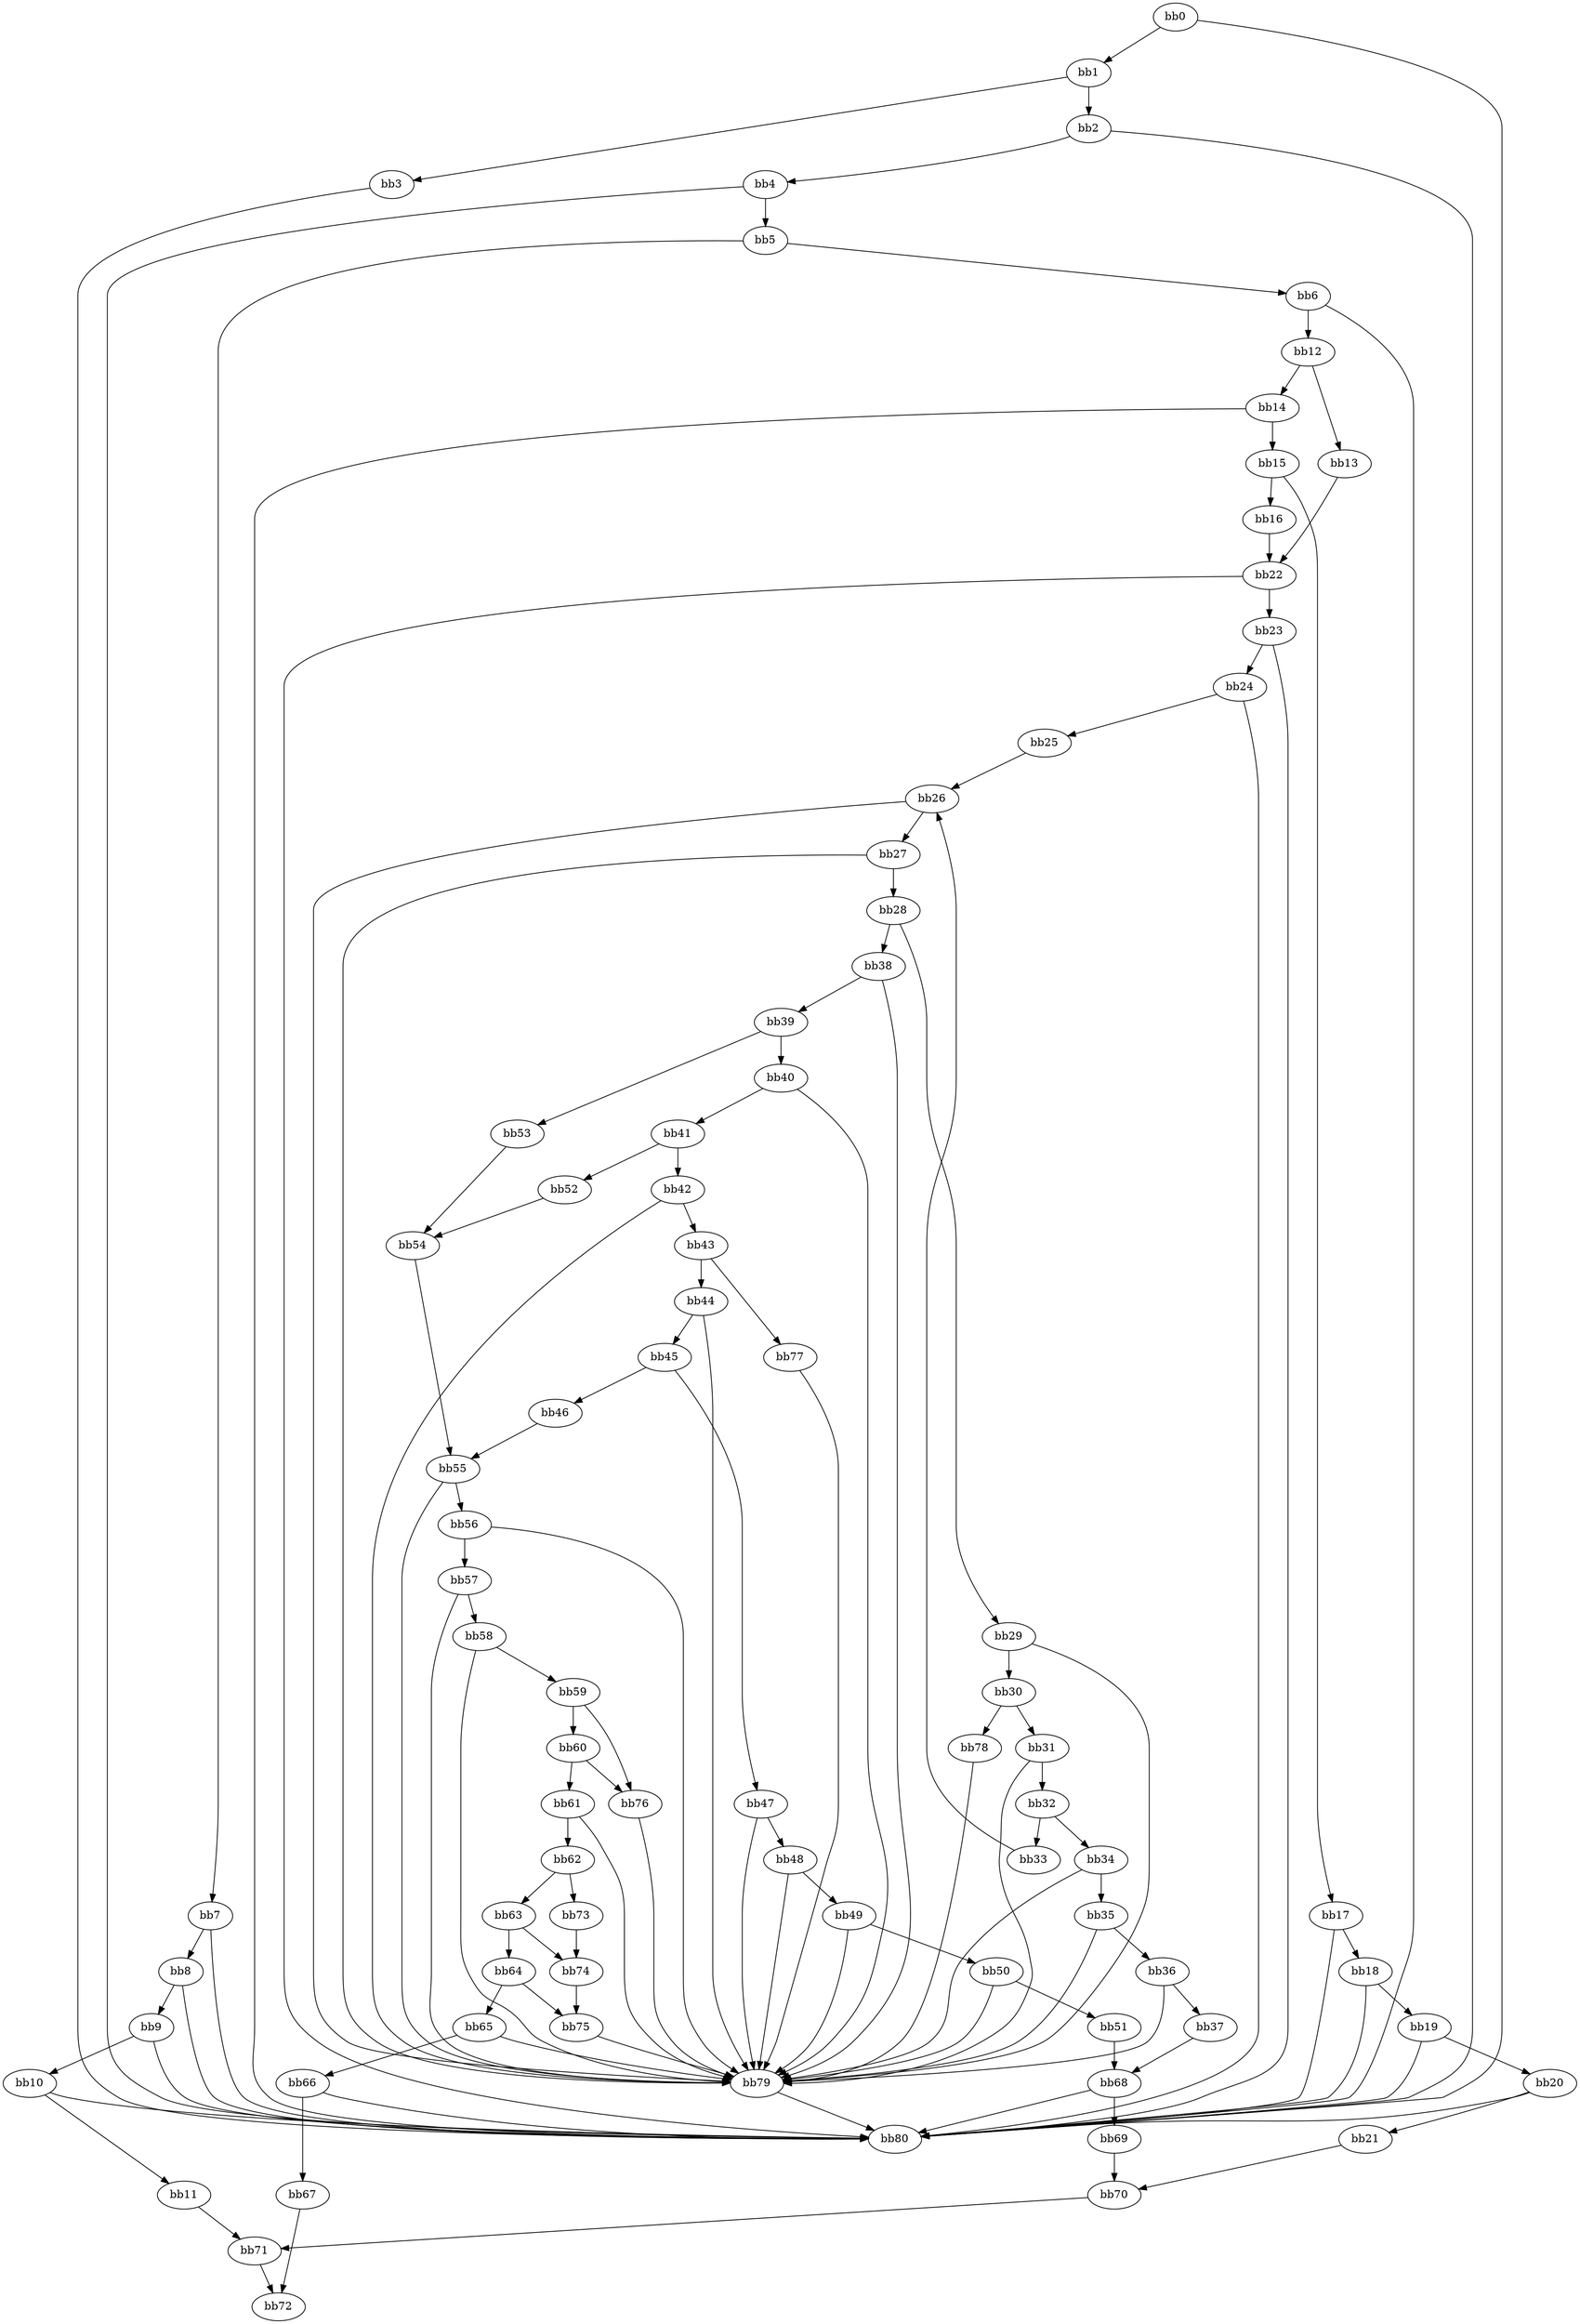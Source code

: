 digraph {
    0 [ label = "bb0\l" ]
    1 [ label = "bb1\l" ]
    2 [ label = "bb2\l" ]
    3 [ label = "bb3\l" ]
    4 [ label = "bb4\l" ]
    5 [ label = "bb5\l" ]
    6 [ label = "bb6\l" ]
    7 [ label = "bb7\l" ]
    8 [ label = "bb8\l" ]
    9 [ label = "bb9\l" ]
    10 [ label = "bb10\l" ]
    11 [ label = "bb11\l" ]
    12 [ label = "bb12\l" ]
    13 [ label = "bb13\l" ]
    14 [ label = "bb14\l" ]
    15 [ label = "bb15\l" ]
    16 [ label = "bb16\l" ]
    17 [ label = "bb17\l" ]
    18 [ label = "bb18\l" ]
    19 [ label = "bb19\l" ]
    20 [ label = "bb20\l" ]
    21 [ label = "bb21\l" ]
    22 [ label = "bb22\l" ]
    23 [ label = "bb23\l" ]
    24 [ label = "bb24\l" ]
    25 [ label = "bb25\l" ]
    26 [ label = "bb26\l" ]
    27 [ label = "bb27\l" ]
    28 [ label = "bb28\l" ]
    29 [ label = "bb29\l" ]
    30 [ label = "bb30\l" ]
    31 [ label = "bb31\l" ]
    32 [ label = "bb32\l" ]
    33 [ label = "bb33\l" ]
    34 [ label = "bb34\l" ]
    35 [ label = "bb35\l" ]
    36 [ label = "bb36\l" ]
    37 [ label = "bb37\l" ]
    38 [ label = "bb38\l" ]
    39 [ label = "bb39\l" ]
    40 [ label = "bb40\l" ]
    41 [ label = "bb41\l" ]
    42 [ label = "bb42\l" ]
    43 [ label = "bb43\l" ]
    44 [ label = "bb44\l" ]
    45 [ label = "bb45\l" ]
    46 [ label = "bb46\l" ]
    47 [ label = "bb47\l" ]
    48 [ label = "bb48\l" ]
    49 [ label = "bb49\l" ]
    50 [ label = "bb50\l" ]
    51 [ label = "bb51\l" ]
    52 [ label = "bb52\l" ]
    53 [ label = "bb53\l" ]
    54 [ label = "bb54\l" ]
    55 [ label = "bb55\l" ]
    56 [ label = "bb56\l" ]
    57 [ label = "bb57\l" ]
    58 [ label = "bb58\l" ]
    59 [ label = "bb59\l" ]
    60 [ label = "bb60\l" ]
    61 [ label = "bb61\l" ]
    62 [ label = "bb62\l" ]
    63 [ label = "bb63\l" ]
    64 [ label = "bb64\l" ]
    65 [ label = "bb65\l" ]
    66 [ label = "bb66\l" ]
    67 [ label = "bb67\l" ]
    68 [ label = "bb68\l" ]
    69 [ label = "bb69\l" ]
    70 [ label = "bb70\l" ]
    71 [ label = "bb71\l" ]
    72 [ label = "bb72\l" ]
    73 [ label = "bb73\l" ]
    74 [ label = "bb74\l" ]
    75 [ label = "bb75\l" ]
    76 [ label = "bb76\l" ]
    77 [ label = "bb77\l" ]
    78 [ label = "bb78\l" ]
    79 [ label = "bb79\l" ]
    80 [ label = "bb80\l" ]
    0 -> 1 [ ]
    0 -> 80 [ ]
    1 -> 2 [ ]
    1 -> 3 [ ]
    2 -> 4 [ ]
    2 -> 80 [ ]
    3 -> 80 [ ]
    4 -> 5 [ ]
    4 -> 80 [ ]
    5 -> 6 [ ]
    5 -> 7 [ ]
    6 -> 12 [ ]
    6 -> 80 [ ]
    7 -> 8 [ ]
    7 -> 80 [ ]
    8 -> 9 [ ]
    8 -> 80 [ ]
    9 -> 10 [ ]
    9 -> 80 [ ]
    10 -> 11 [ ]
    10 -> 80 [ ]
    11 -> 71 [ ]
    12 -> 13 [ ]
    12 -> 14 [ ]
    13 -> 22 [ ]
    14 -> 15 [ ]
    14 -> 80 [ ]
    15 -> 16 [ ]
    15 -> 17 [ ]
    16 -> 22 [ ]
    17 -> 18 [ ]
    17 -> 80 [ ]
    18 -> 19 [ ]
    18 -> 80 [ ]
    19 -> 20 [ ]
    19 -> 80 [ ]
    20 -> 21 [ ]
    20 -> 80 [ ]
    21 -> 70 [ ]
    22 -> 23 [ ]
    22 -> 80 [ ]
    23 -> 24 [ ]
    23 -> 80 [ ]
    24 -> 25 [ ]
    24 -> 80 [ ]
    25 -> 26 [ ]
    26 -> 27 [ ]
    26 -> 79 [ ]
    27 -> 28 [ ]
    27 -> 79 [ ]
    28 -> 29 [ ]
    28 -> 38 [ ]
    29 -> 30 [ ]
    29 -> 79 [ ]
    30 -> 31 [ ]
    30 -> 78 [ ]
    31 -> 32 [ ]
    31 -> 79 [ ]
    32 -> 33 [ ]
    32 -> 34 [ ]
    33 -> 26 [ ]
    34 -> 35 [ ]
    34 -> 79 [ ]
    35 -> 36 [ ]
    35 -> 79 [ ]
    36 -> 37 [ ]
    36 -> 79 [ ]
    37 -> 68 [ ]
    38 -> 39 [ ]
    38 -> 79 [ ]
    39 -> 40 [ ]
    39 -> 53 [ ]
    40 -> 41 [ ]
    40 -> 79 [ ]
    41 -> 42 [ ]
    41 -> 52 [ ]
    42 -> 43 [ ]
    42 -> 79 [ ]
    43 -> 44 [ ]
    43 -> 77 [ ]
    44 -> 45 [ ]
    44 -> 79 [ ]
    45 -> 46 [ ]
    45 -> 47 [ ]
    46 -> 55 [ ]
    47 -> 48 [ ]
    47 -> 79 [ ]
    48 -> 49 [ ]
    48 -> 79 [ ]
    49 -> 50 [ ]
    49 -> 79 [ ]
    50 -> 51 [ ]
    50 -> 79 [ ]
    51 -> 68 [ ]
    52 -> 54 [ ]
    53 -> 54 [ ]
    54 -> 55 [ ]
    55 -> 56 [ ]
    55 -> 79 [ ]
    56 -> 57 [ ]
    56 -> 79 [ ]
    57 -> 58 [ ]
    57 -> 79 [ ]
    58 -> 59 [ ]
    58 -> 79 [ ]
    59 -> 60 [ ]
    59 -> 76 [ ]
    60 -> 61 [ ]
    60 -> 76 [ ]
    61 -> 62 [ ]
    61 -> 79 [ ]
    62 -> 63 [ ]
    62 -> 73 [ ]
    63 -> 64 [ ]
    63 -> 74 [ ]
    64 -> 65 [ ]
    64 -> 75 [ ]
    65 -> 66 [ ]
    65 -> 79 [ ]
    66 -> 67 [ ]
    66 -> 80 [ ]
    67 -> 72 [ ]
    68 -> 69 [ ]
    68 -> 80 [ ]
    69 -> 70 [ ]
    70 -> 71 [ ]
    71 -> 72 [ ]
    73 -> 74 [ ]
    74 -> 75 [ ]
    75 -> 79 [ ]
    76 -> 79 [ ]
    77 -> 79 [ ]
    78 -> 79 [ ]
    79 -> 80 [ ]
}


